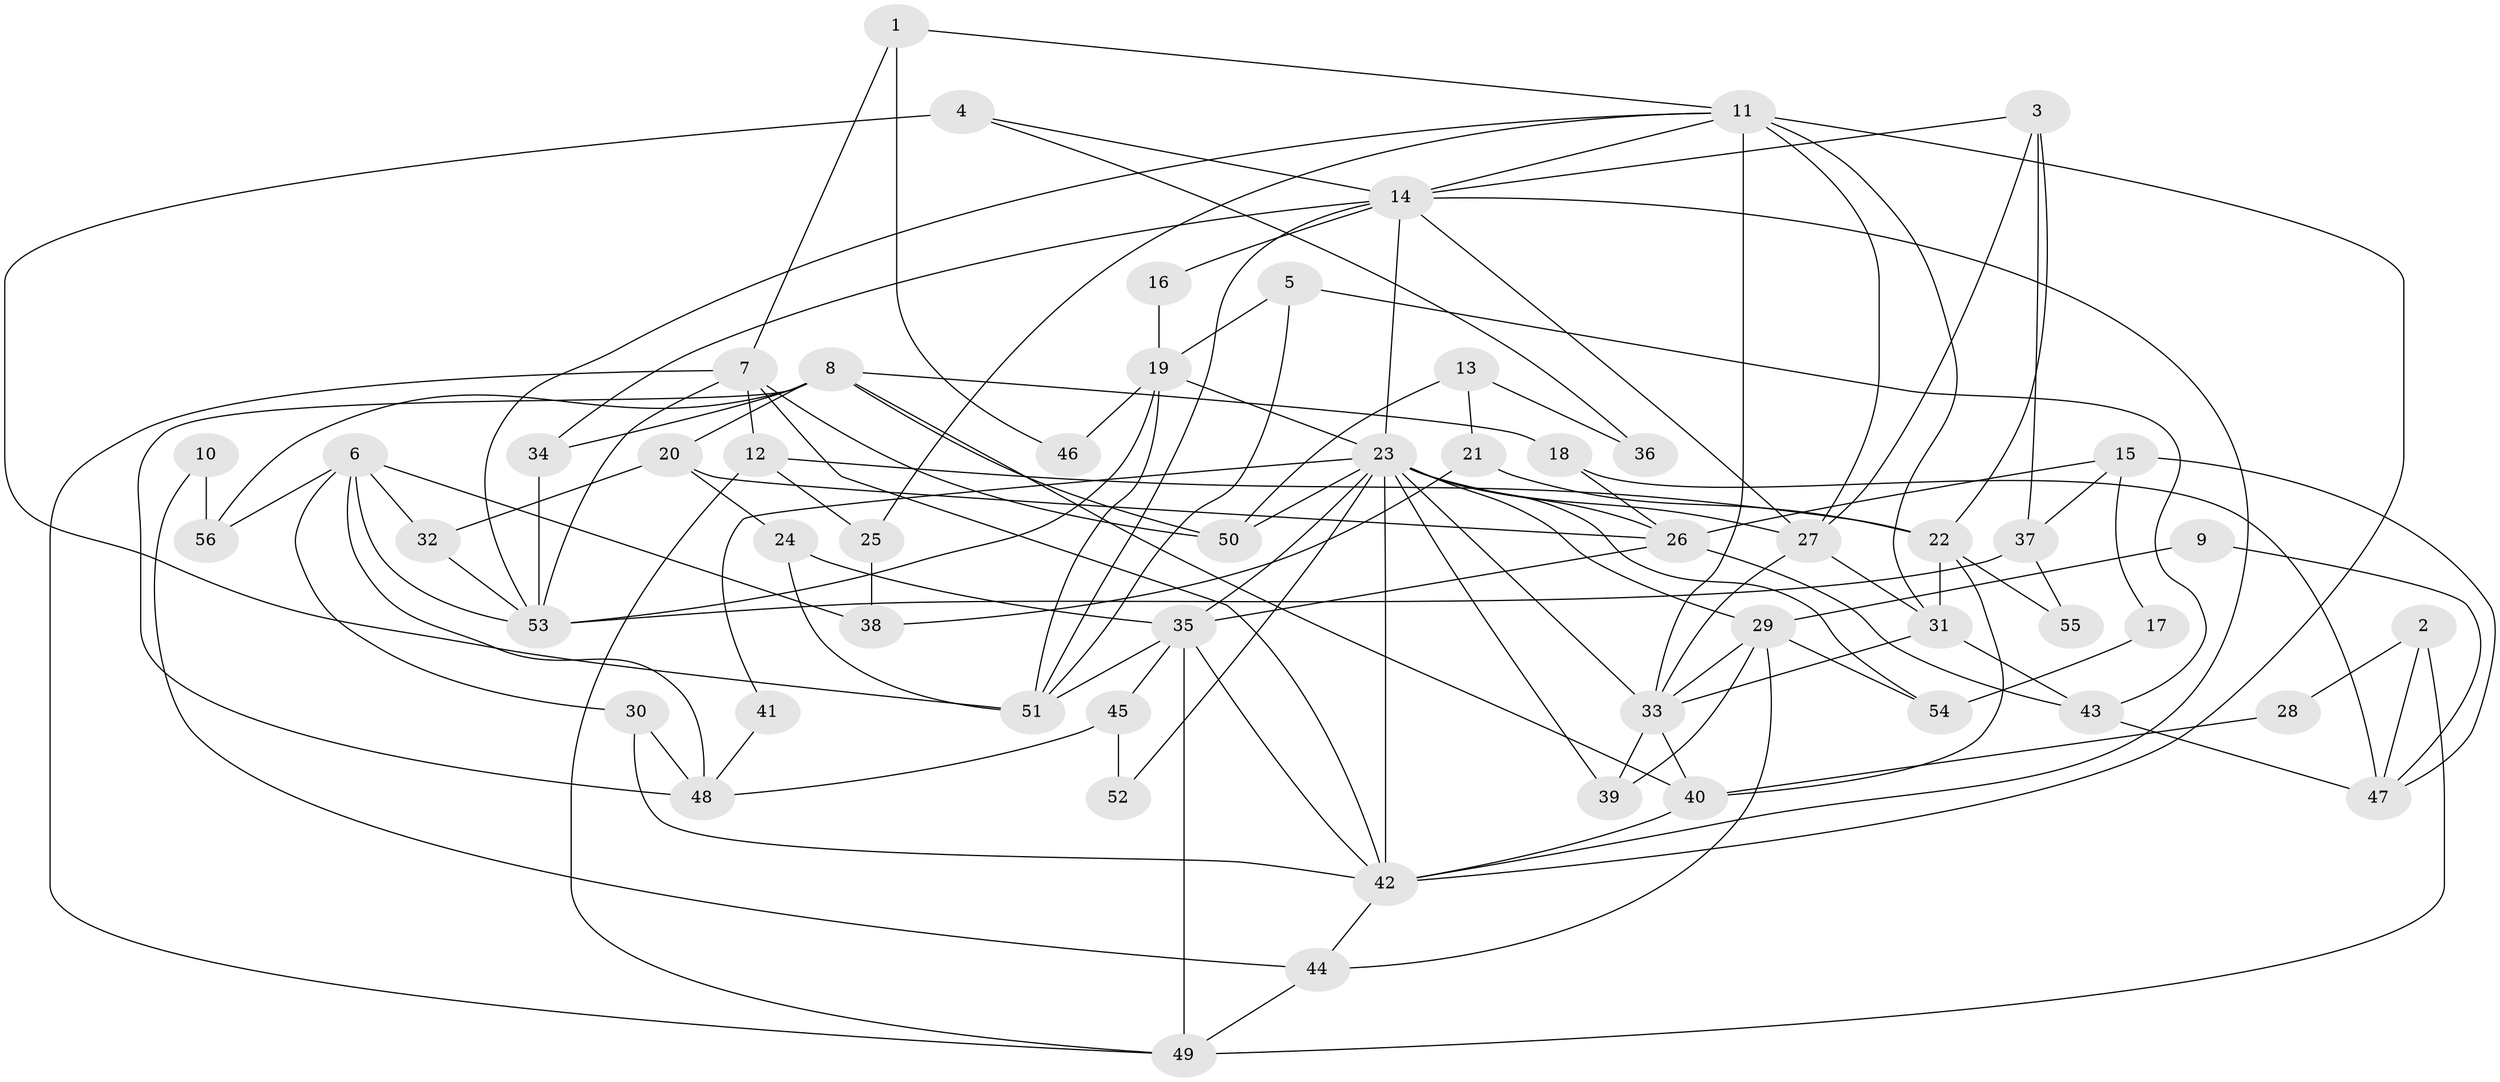 // original degree distribution, {3: 0.31645569620253167, 5: 0.20253164556962025, 6: 0.12658227848101267, 2: 0.1518987341772152, 4: 0.1518987341772152, 7: 0.0379746835443038, 8: 0.012658227848101266}
// Generated by graph-tools (version 1.1) at 2025/51/03/04/25 22:51:12]
// undirected, 56 vertices, 121 edges
graph export_dot {
  node [color=gray90,style=filled];
  1;
  2;
  3;
  4;
  5;
  6;
  7;
  8;
  9;
  10;
  11;
  12;
  13;
  14;
  15;
  16;
  17;
  18;
  19;
  20;
  21;
  22;
  23;
  24;
  25;
  26;
  27;
  28;
  29;
  30;
  31;
  32;
  33;
  34;
  35;
  36;
  37;
  38;
  39;
  40;
  41;
  42;
  43;
  44;
  45;
  46;
  47;
  48;
  49;
  50;
  51;
  52;
  53;
  54;
  55;
  56;
  1 -- 7 [weight=1.0];
  1 -- 11 [weight=1.0];
  1 -- 46 [weight=1.0];
  2 -- 28 [weight=1.0];
  2 -- 47 [weight=1.0];
  2 -- 49 [weight=1.0];
  3 -- 14 [weight=1.0];
  3 -- 22 [weight=1.0];
  3 -- 27 [weight=1.0];
  3 -- 37 [weight=1.0];
  4 -- 14 [weight=1.0];
  4 -- 36 [weight=1.0];
  4 -- 51 [weight=1.0];
  5 -- 19 [weight=1.0];
  5 -- 43 [weight=1.0];
  5 -- 51 [weight=1.0];
  6 -- 30 [weight=1.0];
  6 -- 32 [weight=1.0];
  6 -- 38 [weight=1.0];
  6 -- 48 [weight=1.0];
  6 -- 53 [weight=1.0];
  6 -- 56 [weight=1.0];
  7 -- 12 [weight=1.0];
  7 -- 42 [weight=1.0];
  7 -- 49 [weight=1.0];
  7 -- 50 [weight=1.0];
  7 -- 53 [weight=1.0];
  8 -- 18 [weight=1.0];
  8 -- 20 [weight=1.0];
  8 -- 34 [weight=1.0];
  8 -- 40 [weight=1.0];
  8 -- 48 [weight=1.0];
  8 -- 50 [weight=1.0];
  8 -- 56 [weight=1.0];
  9 -- 29 [weight=1.0];
  9 -- 47 [weight=1.0];
  10 -- 44 [weight=1.0];
  10 -- 56 [weight=1.0];
  11 -- 14 [weight=2.0];
  11 -- 25 [weight=1.0];
  11 -- 27 [weight=1.0];
  11 -- 31 [weight=1.0];
  11 -- 33 [weight=4.0];
  11 -- 42 [weight=2.0];
  11 -- 53 [weight=1.0];
  12 -- 22 [weight=1.0];
  12 -- 25 [weight=1.0];
  12 -- 49 [weight=1.0];
  13 -- 21 [weight=1.0];
  13 -- 36 [weight=1.0];
  13 -- 50 [weight=1.0];
  14 -- 16 [weight=1.0];
  14 -- 23 [weight=1.0];
  14 -- 27 [weight=1.0];
  14 -- 34 [weight=2.0];
  14 -- 42 [weight=2.0];
  14 -- 51 [weight=2.0];
  15 -- 17 [weight=1.0];
  15 -- 26 [weight=1.0];
  15 -- 37 [weight=1.0];
  15 -- 47 [weight=1.0];
  16 -- 19 [weight=1.0];
  17 -- 54 [weight=1.0];
  18 -- 26 [weight=1.0];
  18 -- 47 [weight=1.0];
  19 -- 23 [weight=1.0];
  19 -- 46 [weight=1.0];
  19 -- 51 [weight=1.0];
  19 -- 53 [weight=1.0];
  20 -- 24 [weight=1.0];
  20 -- 26 [weight=1.0];
  20 -- 32 [weight=1.0];
  21 -- 22 [weight=1.0];
  21 -- 38 [weight=1.0];
  22 -- 31 [weight=1.0];
  22 -- 40 [weight=1.0];
  22 -- 55 [weight=1.0];
  23 -- 26 [weight=1.0];
  23 -- 27 [weight=1.0];
  23 -- 29 [weight=1.0];
  23 -- 33 [weight=1.0];
  23 -- 35 [weight=5.0];
  23 -- 39 [weight=1.0];
  23 -- 41 [weight=1.0];
  23 -- 42 [weight=3.0];
  23 -- 50 [weight=1.0];
  23 -- 52 [weight=2.0];
  23 -- 54 [weight=1.0];
  24 -- 35 [weight=1.0];
  24 -- 51 [weight=1.0];
  25 -- 38 [weight=1.0];
  26 -- 35 [weight=1.0];
  26 -- 43 [weight=1.0];
  27 -- 31 [weight=1.0];
  27 -- 33 [weight=1.0];
  28 -- 40 [weight=1.0];
  29 -- 33 [weight=1.0];
  29 -- 39 [weight=1.0];
  29 -- 44 [weight=1.0];
  29 -- 54 [weight=1.0];
  30 -- 42 [weight=1.0];
  30 -- 48 [weight=1.0];
  31 -- 33 [weight=1.0];
  31 -- 43 [weight=1.0];
  32 -- 53 [weight=1.0];
  33 -- 39 [weight=1.0];
  33 -- 40 [weight=1.0];
  34 -- 53 [weight=1.0];
  35 -- 42 [weight=1.0];
  35 -- 45 [weight=1.0];
  35 -- 49 [weight=1.0];
  35 -- 51 [weight=1.0];
  37 -- 53 [weight=1.0];
  37 -- 55 [weight=1.0];
  40 -- 42 [weight=1.0];
  41 -- 48 [weight=1.0];
  42 -- 44 [weight=1.0];
  43 -- 47 [weight=1.0];
  44 -- 49 [weight=1.0];
  45 -- 48 [weight=1.0];
  45 -- 52 [weight=1.0];
}

